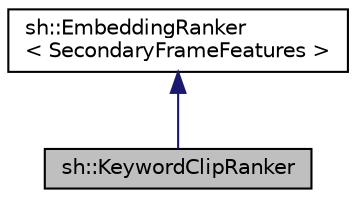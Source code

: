 digraph "sh::KeywordClipRanker"
{
 // LATEX_PDF_SIZE
  edge [fontname="Helvetica",fontsize="10",labelfontname="Helvetica",labelfontsize="10"];
  node [fontname="Helvetica",fontsize="10",shape=record];
  Node1 [label="sh::KeywordClipRanker",height=0.2,width=0.4,color="black", fillcolor="grey75", style="filled", fontcolor="black",tooltip=" "];
  Node2 -> Node1 [dir="back",color="midnightblue",fontsize="10",style="solid",fontname="Helvetica"];
  Node2 [label="sh::EmbeddingRanker\l\< SecondaryFrameFeatures \>",height=0.2,width=0.4,color="black", fillcolor="white", style="filled",URL="$classsh_1_1_embedding_ranker.html",tooltip=" "];
}
